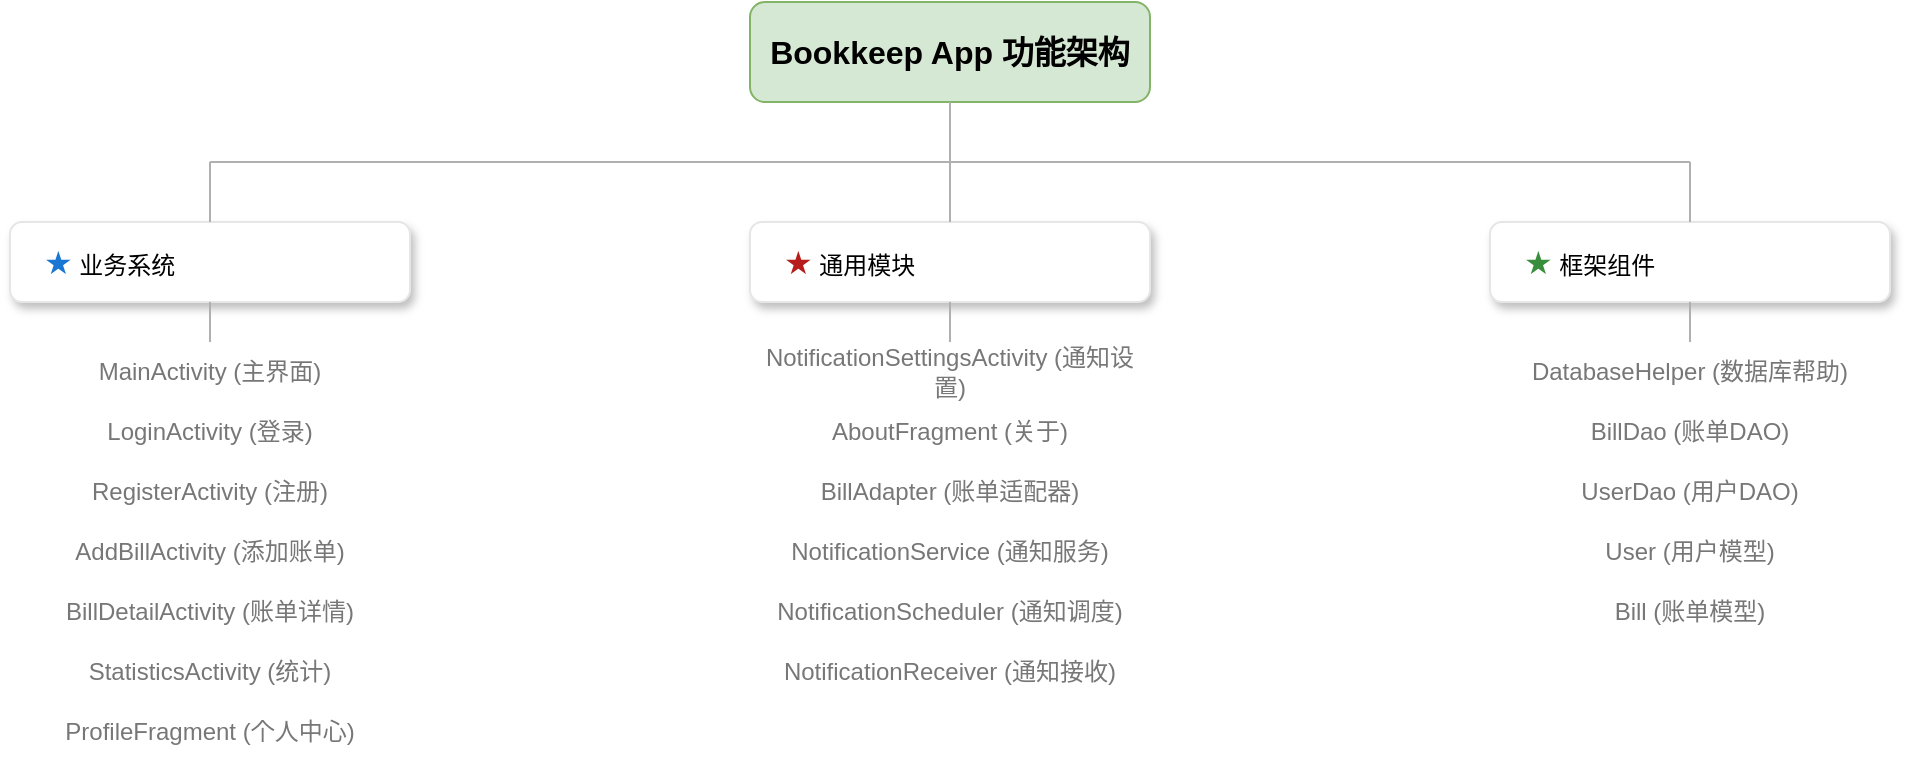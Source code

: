<mxfile version="26.0.4">
  <diagram name="第 1 页" id="mPU6AnLX86YYWLRgyose">
    <mxGraphModel dx="1296" dy="1009" grid="1" gridSize="10" guides="1" tooltips="1" connect="1" arrows="1" fold="1" page="1" pageScale="1" pageWidth="1100" pageHeight="1169" math="0" shadow="0">
      <root>
        <mxCell id="0" />
        <mxCell id="1" parent="0" />
        <mxCell id="title" value="Bookkeep App 功能架构" style="rounded=1;whiteSpace=wrap;html=1;fillColor=#d5e8d4;strokeColor=#82b366;fontStyle=1;fontSize=16;" parent="1" vertex="1">
          <mxGeometry x="450" y="40" width="200" height="50" as="geometry" />
        </mxCell>
        <mxCell id="main-line" value="" style="edgeStyle=orthogonalEdgeStyle;rounded=0;orthogonalLoop=1;jettySize=auto;html=1;endArrow=none;strokeColor=#B0B0B0;" parent="1" edge="1">
          <mxGeometry relative="1" as="geometry">
            <mxPoint x="180" y="120" as="sourcePoint" />
            <mxPoint x="920" y="120" as="targetPoint" />
          </mxGeometry>
        </mxCell>
        <mxCell id="line-to-title" value="" style="edgeStyle=orthogonalEdgeStyle;rounded=0;orthogonalLoop=1;jettySize=auto;html=1;endArrow=none;strokeColor=#B0B0B0;" parent="1" source="title" edge="1">
          <mxGeometry relative="1" as="geometry">
            <mxPoint x="550" y="120" as="targetPoint" />
          </mxGeometry>
        </mxCell>
        
        <!-- 业务系统 -->
        <mxCell id="cat-business" value="&lt;span style=&quot;color: #1976D2; font-size: 16px;&quot;&gt;★&lt;/span&gt; 业务系统" style="rounded=1;whiteSpace=wrap;html=1;shadow=1;strokeColor=#E6E6E6;fillColor=#FFFFFF;align=left;spacingLeft=15;" vertex="1" parent="1">
          <mxGeometry x="80" y="150" width="200" height="40" as="geometry" />
        </mxCell>
        <mxCell id="line-to-business" value="" style="edgeStyle=orthogonalEdgeStyle;rounded=0;orthogonalLoop=1;jettySize=auto;html=1;endArrow=none;strokeColor=#B0B0B0;" edge="1" parent="1" source="cat-business">
          <mxGeometry relative="1" as="geometry">
            <mxPoint x="180" y="120" as="targetPoint" />
          </mxGeometry>
        </mxCell>
        <mxCell id="line-from-business" value="" style="edgeStyle=orthogonalEdgeStyle;rounded=0;orthogonalLoop=1;jettySize=auto;html=1;endArrow=none;strokeColor=#B0B0B0;" edge="1" parent="1" source="cat-business">
          <mxGeometry relative="1" as="geometry">
            <mxPoint x="180" y="210" as="targetPoint" />
          </mxGeometry>
        </mxCell>
        <mxCell value="MainActivity (主界面)" style="text;html=1;strokeColor=none;fillColor=none;align=center;verticalAlign=middle;whiteSpace=wrap;fontColor=#777777;border=b;borderColor=#DCDCDC;" vertex="1" parent="1">
          <mxGeometry x="80" y="210" width="200" height="30" as="geometry" />
        </mxCell>
        <mxCell value="LoginActivity (登录)" style="text;html=1;strokeColor=none;fillColor=none;align=center;verticalAlign=middle;whiteSpace=wrap;fontColor=#777777;border=b;borderColor=#DCDCDC;" vertex="1" parent="1">
          <mxGeometry x="80" y="240" width="200" height="30" as="geometry" />
        </mxCell>
        <mxCell value="RegisterActivity (注册)" style="text;html=1;strokeColor=none;fillColor=none;align=center;verticalAlign=middle;whiteSpace=wrap;fontColor=#777777;border=b;borderColor=#DCDCDC;" vertex="1" parent="1">
          <mxGeometry x="80" y="270" width="200" height="30" as="geometry" />
        </mxCell>
        <mxCell value="AddBillActivity (添加账单)" style="text;html=1;strokeColor=none;fillColor=none;align=center;verticalAlign=middle;whiteSpace=wrap;fontColor=#777777;border=b;borderColor=#DCDCDC;" vertex="1" parent="1">
          <mxGeometry x="80" y="300" width="200" height="30" as="geometry" />
        </mxCell>
        <mxCell value="BillDetailActivity (账单详情)" style="text;html=1;strokeColor=none;fillColor=none;align=center;verticalAlign=middle;whiteSpace=wrap;fontColor=#777777;border=b;borderColor=#DCDCDC;" vertex="1" parent="1">
          <mxGeometry x="80" y="330" width="200" height="30" as="geometry" />
        </mxCell>
        <mxCell value="StatisticsActivity (统计)" style="text;html=1;strokeColor=none;fillColor=none;align=center;verticalAlign=middle;whiteSpace=wrap;fontColor=#777777;border=b;borderColor=#DCDCDC;" vertex="1" parent="1">
          <mxGeometry x="80" y="360" width="200" height="30" as="geometry" />
        </mxCell>
         <mxCell value="ProfileFragment (个人中心)" style="text;html=1;strokeColor=none;fillColor=none;align=center;verticalAlign=middle;whiteSpace=wrap;fontColor=#777777;border=b;borderColor=#DCDCDC;" vertex="1" parent="1">
          <mxGeometry x="80" y="390" width="200" height="30" as="geometry" />
        </mxCell>
        
        <!-- 通用模块 -->
        <mxCell id="cat-module" value="&lt;span style=&quot;color: #B71C1C; font-size: 16px;&quot;&gt;★&lt;/span&gt; 通用模块" style="rounded=1;whiteSpace=wrap;html=1;shadow=1;strokeColor=#E6E6E6;fillColor=#FFFFFF;align=left;spacingLeft=15;" vertex="1" parent="1">
          <mxGeometry x="450" y="150" width="200" height="40" as="geometry" />
        </mxCell>
        <mxCell id="line-to-module" value="" style="edgeStyle=orthogonalEdgeStyle;rounded=0;orthogonalLoop=1;jettySize=auto;html=1;endArrow=none;strokeColor=#B0B0B0;" edge="1" parent="1" source="cat-module">
          <mxGeometry relative="1" as="geometry">
            <mxPoint x="550" y="120" as="targetPoint" />
          </mxGeometry>
        </mxCell>
        <mxCell id="line-from-module" value="" style="edgeStyle=orthogonalEdgeStyle;rounded=0;orthogonalLoop=1;jettySize=auto;html=1;endArrow=none;strokeColor=#B0B0B0;" edge="1" parent="1" source="cat-module">
          <mxGeometry relative="1" as="geometry">
            <mxPoint x="550" y="210" as="targetPoint" />
          </mxGeometry>
        </mxCell>
        <mxCell value="NotificationSettingsActivity (通知设置)" style="text;html=1;strokeColor=none;fillColor=none;align=center;verticalAlign=middle;whiteSpace=wrap;fontColor=#777777;border=b;borderColor=#DCDCDC;" vertex="1" parent="1">
          <mxGeometry x="450" y="210" width="200" height="30" as="geometry" />
        </mxCell>
        <mxCell value="AboutFragment (关于)" style="text;html=1;strokeColor=none;fillColor=none;align=center;verticalAlign=middle;whiteSpace=wrap;fontColor=#777777;border=b;borderColor=#DCDCDC;" vertex="1" parent="1">
          <mxGeometry x="450" y="240" width="200" height="30" as="geometry" />
        </mxCell>
        <mxCell value="BillAdapter (账单适配器)" style="text;html=1;strokeColor=none;fillColor=none;align=center;verticalAlign=middle;whiteSpace=wrap;fontColor=#777777;border=b;borderColor=#DCDCDC;" vertex="1" parent="1">
          <mxGeometry x="450" y="270" width="200" height="30" as="geometry" />
        </mxCell>
        <mxCell value="NotificationService (通知服务)" style="text;html=1;strokeColor=none;fillColor=none;align=center;verticalAlign=middle;whiteSpace=wrap;fontColor=#777777;border=b;borderColor=#DCDCDC;" vertex="1" parent="1">
          <mxGeometry x="450" y="300" width="200" height="30" as="geometry" />
        </mxCell>
        <mxCell value="NotificationScheduler (通知调度)" style="text;html=1;strokeColor=none;fillColor=none;align=center;verticalAlign=middle;whiteSpace=wrap;fontColor=#777777;border=b;borderColor=#DCDCDC;" vertex="1" parent="1">
          <mxGeometry x="450" y="330" width="200" height="30" as="geometry" />
        </mxCell>
        <mxCell value="NotificationReceiver (通知接收)" style="text;html=1;strokeColor=none;fillColor=none;align=center;verticalAlign=middle;whiteSpace=wrap;fontColor=#777777;border=b;borderColor=#DCDCDC;" vertex="1" parent="1">
          <mxGeometry x="450" y="360" width="200" height="30" as="geometry" />
        </mxCell>

        <!-- 框架组件 -->
        <mxCell id="cat-framework" value="&lt;span style=&quot;color: #388E3C; font-size: 16px;&quot;&gt;★&lt;/span&gt; 框架组件" style="rounded=1;whiteSpace=wrap;html=1;shadow=1;strokeColor=#E6E6E6;fillColor=#FFFFFF;align=left;spacingLeft=15;" vertex="1" parent="1">
          <mxGeometry x="820" y="150" width="200" height="40" as="geometry" />
        </mxCell>
        <mxCell id="line-to-framework" value="" style="edgeStyle=orthogonalEdgeStyle;rounded=0;orthogonalLoop=1;jettySize=auto;html=1;endArrow=none;strokeColor=#B0B0B0;" edge="1" parent="1" source="cat-framework">
          <mxGeometry relative="1" as="geometry">
            <mxPoint x="920" y="120" as="targetPoint" />
          </mxGeometry>
        </mxCell>
        <mxCell id="line-from-framework" value="" style="edgeStyle=orthogonalEdgeStyle;rounded=0;orthogonalLoop=1;jettySize=auto;html=1;endArrow=none;strokeColor=#B0B0B0;" edge="1" parent="1" source="cat-framework">
          <mxGeometry relative="1" as="geometry">
            <mxPoint x="920" y="210" as="targetPoint" />
          </mxGeometry>
        </mxCell>
        <mxCell value="DatabaseHelper (数据库帮助)" style="text;html=1;strokeColor=none;fillColor=none;align=center;verticalAlign=middle;whiteSpace=wrap;fontColor=#777777;border=b;borderColor=#DCDCDC;" vertex="1" parent="1">
          <mxGeometry x="820" y="210" width="200" height="30" as="geometry" />
        </mxCell>
        <mxCell value="BillDao (账单DAO)" style="text;html=1;strokeColor=none;fillColor=none;align=center;verticalAlign=middle;whiteSpace=wrap;fontColor=#777777;border=b;borderColor=#DCDCDC;" vertex="1" parent="1">
          <mxGeometry x="820" y="240" width="200" height="30" as="geometry" />
        </mxCell>
        <mxCell value="UserDao (用户DAO)" style="text;html=1;strokeColor=none;fillColor=none;align=center;verticalAlign=middle;whiteSpace=wrap;fontColor=#777777;border=b;borderColor=#DCDCDC;" vertex="1" parent="1">
          <mxGeometry x="820" y="270" width="200" height="30" as="geometry" />
        </mxCell>
        <mxCell value="User (用户模型)" style="text;html=1;strokeColor=none;fillColor=none;align=center;verticalAlign=middle;whiteSpace=wrap;fontColor=#777777;border=b;borderColor=#DCDCDC;" vertex="1" parent="1">
          <mxGeometry x="820" y="300" width="200" height="30" as="geometry" />
        </mxCell>
        <mxCell value="Bill (账单模型)" style="text;html=1;strokeColor=none;fillColor=none;align=center;verticalAlign=middle;whiteSpace=wrap;fontColor=#777777;border=b;borderColor=#DCDCDC;" vertex="1" parent="1">
          <mxGeometry x="820" y="330" width="200" height="30" as="geometry" />
        </mxCell>
      </root>
    </mxGraphModel>
  </diagram>
</mxfile>
